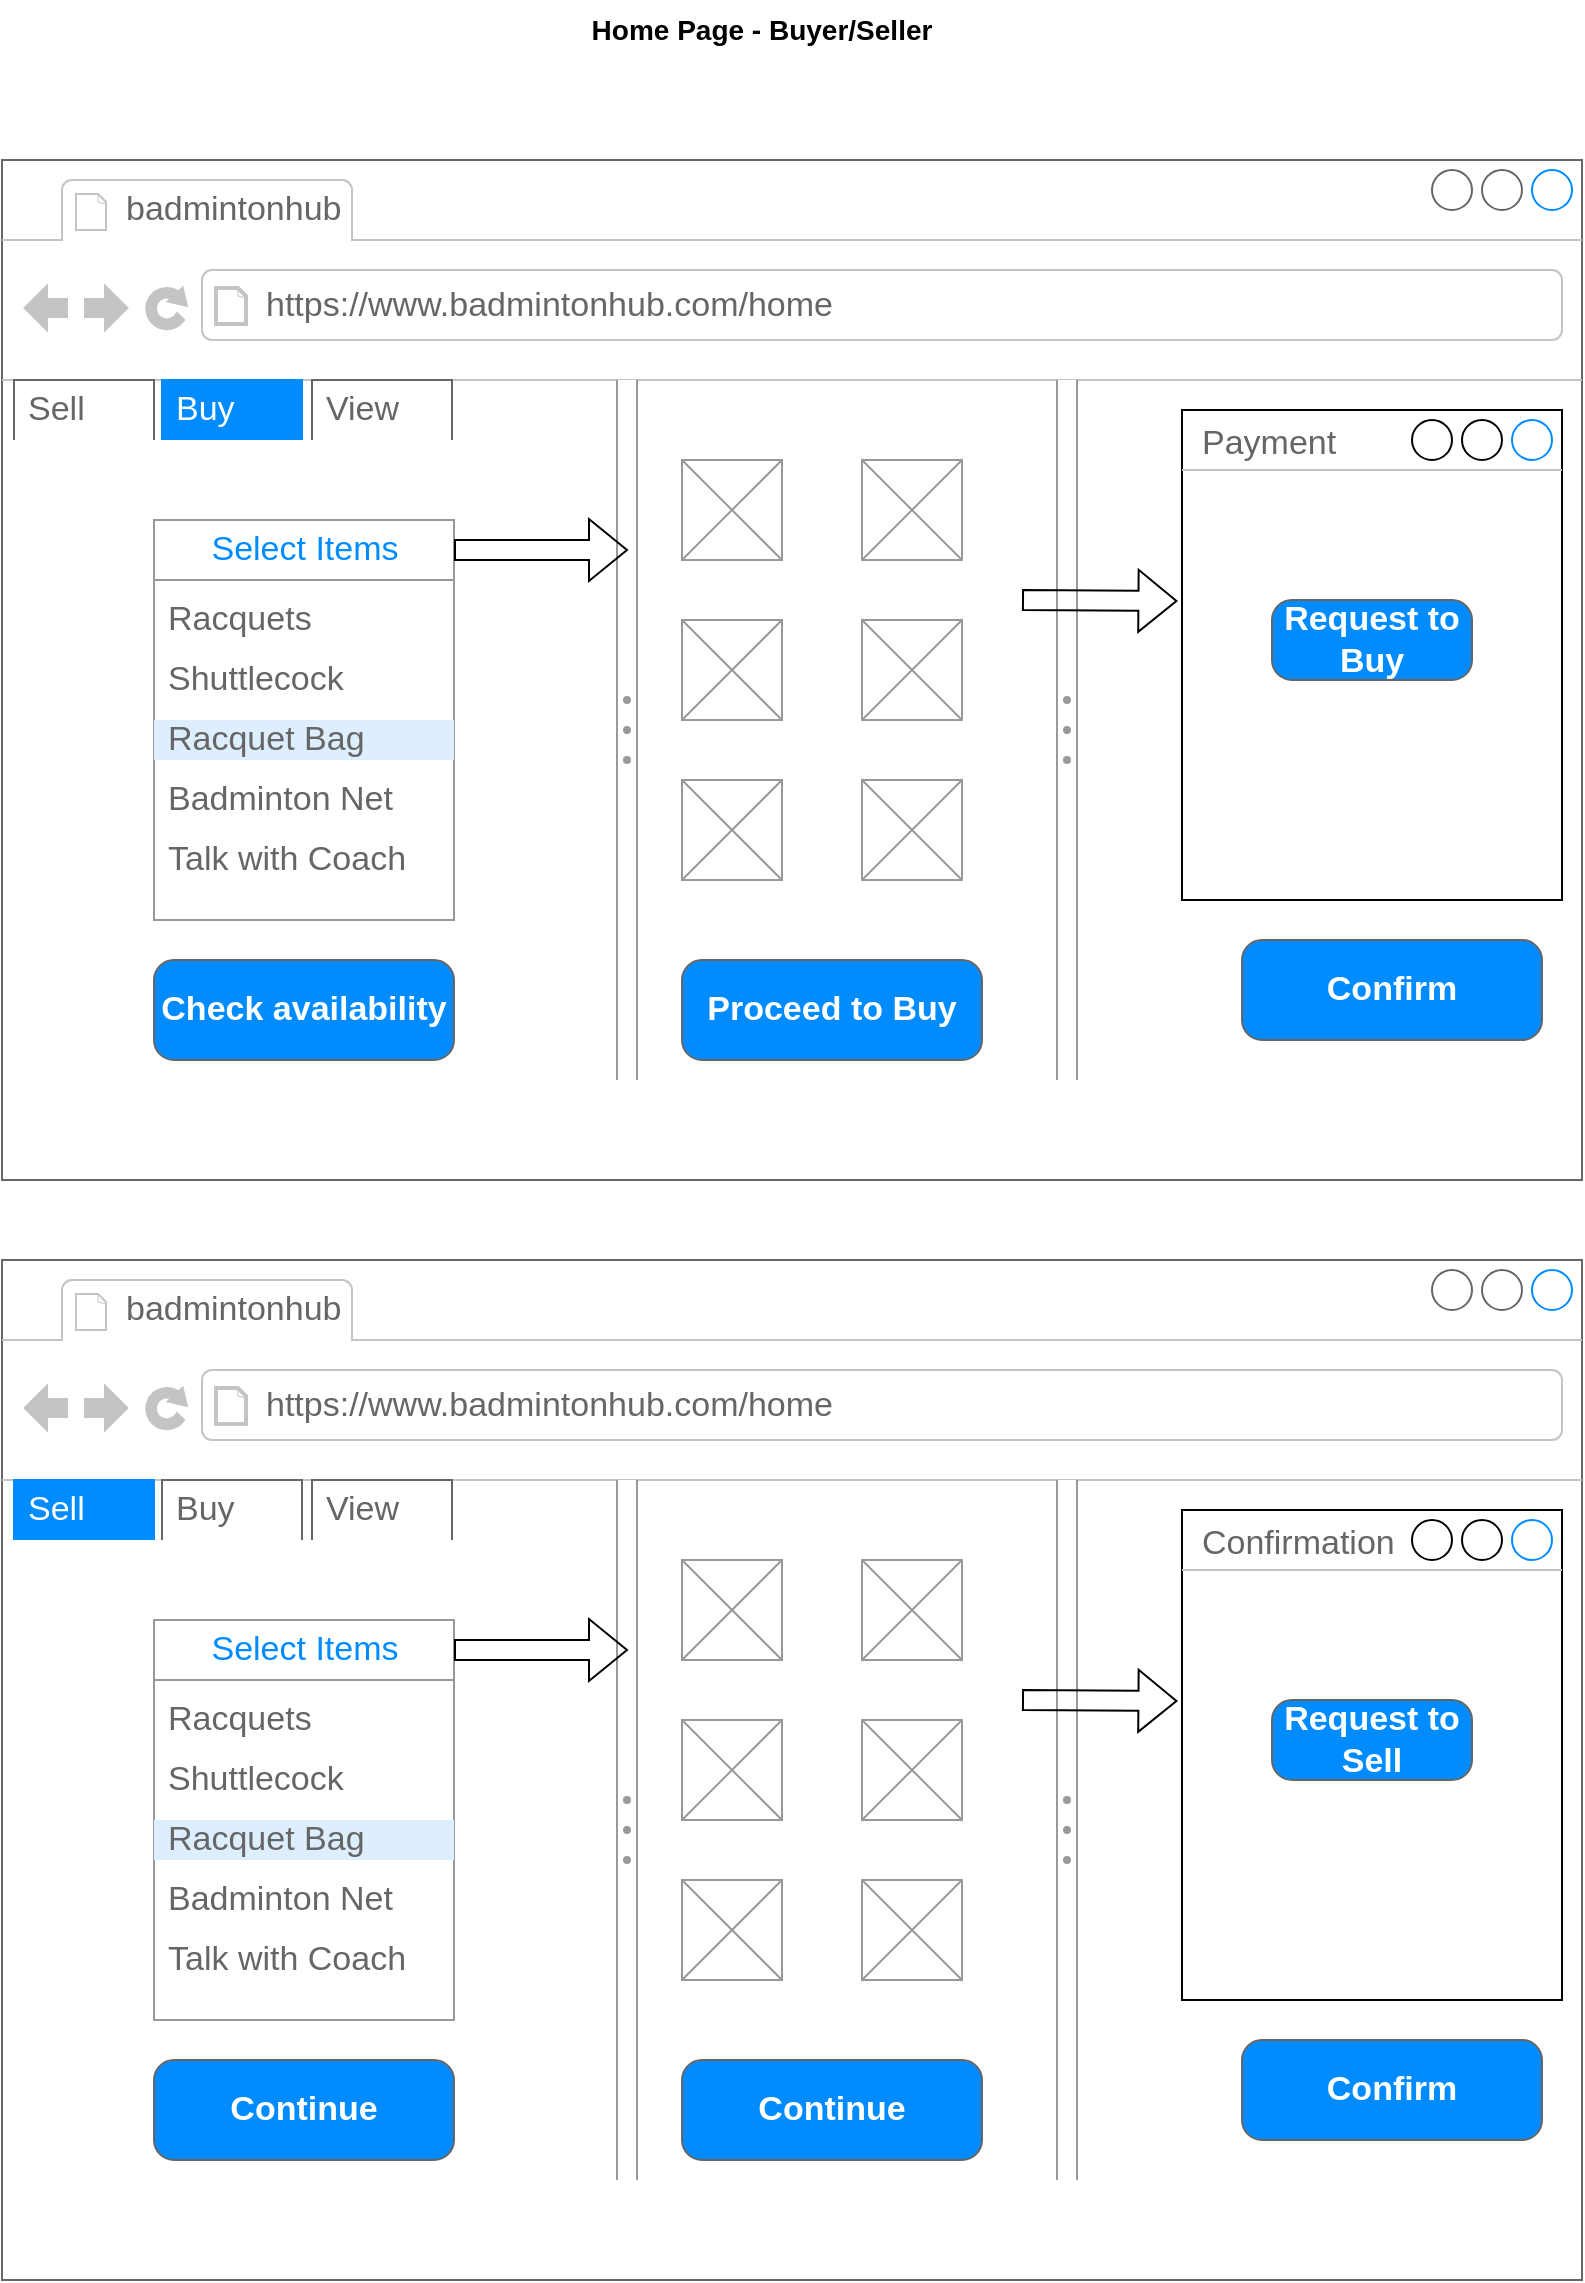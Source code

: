 <mxfile version="16.6.4" type="github">
  <diagram id="JXjJM4V6-0l3QLkHdt1O" name="Page-1">
    <mxGraphModel dx="1043" dy="537" grid="1" gridSize="10" guides="1" tooltips="1" connect="1" arrows="1" fold="1" page="1" pageScale="1" pageWidth="850" pageHeight="1100" math="0" shadow="0">
      <root>
        <mxCell id="0" />
        <mxCell id="1" parent="0" />
        <mxCell id="2xAtY265kL3GdkyfYf-X-1" value="" style="strokeWidth=1;shadow=0;dashed=0;align=center;html=1;shape=mxgraph.mockup.containers.browserWindow;rSize=0;strokeColor=#666666;strokeColor2=#008cff;strokeColor3=#c4c4c4;mainText=,;recursiveResize=0;" vertex="1" parent="1">
          <mxGeometry x="20" y="110" width="790" height="510" as="geometry" />
        </mxCell>
        <mxCell id="2xAtY265kL3GdkyfYf-X-2" value="badmintonhub" style="strokeWidth=1;shadow=0;dashed=0;align=center;html=1;shape=mxgraph.mockup.containers.anchor;fontSize=17;fontColor=#666666;align=left;" vertex="1" parent="2xAtY265kL3GdkyfYf-X-1">
          <mxGeometry x="60" y="12" width="110" height="26" as="geometry" />
        </mxCell>
        <mxCell id="2xAtY265kL3GdkyfYf-X-3" value="https://www.badmintonhub.com/home" style="strokeWidth=1;shadow=0;dashed=0;align=center;html=1;shape=mxgraph.mockup.containers.anchor;rSize=0;fontSize=17;fontColor=#666666;align=left;" vertex="1" parent="2xAtY265kL3GdkyfYf-X-1">
          <mxGeometry x="130" y="60" width="250" height="26" as="geometry" />
        </mxCell>
        <mxCell id="2xAtY265kL3GdkyfYf-X-13" value="Check availability" style="strokeWidth=1;shadow=0;dashed=0;align=center;html=1;shape=mxgraph.mockup.buttons.button;strokeColor=#666666;fontColor=#ffffff;mainText=;buttonStyle=round;fontSize=17;fontStyle=1;fillColor=#008cff;whiteSpace=wrap;" vertex="1" parent="2xAtY265kL3GdkyfYf-X-1">
          <mxGeometry x="76" y="400" width="150" height="50" as="geometry" />
        </mxCell>
        <mxCell id="2xAtY265kL3GdkyfYf-X-14" value="" style="verticalLabelPosition=bottom;shadow=0;dashed=0;align=center;html=1;verticalAlign=top;strokeWidth=1;shape=mxgraph.mockup.forms.splitter;strokeColor=#999999;direction=north;fontSize=14;" vertex="1" parent="2xAtY265kL3GdkyfYf-X-1">
          <mxGeometry x="310" y="110" width="5" height="350" as="geometry" />
        </mxCell>
        <mxCell id="2xAtY265kL3GdkyfYf-X-15" value="Sell" style="strokeWidth=1;shadow=0;dashed=0;align=center;html=1;shape=mxgraph.mockup.forms.uRect;fontSize=17;fontColor=#666666;align=left;spacingLeft=5;strokeColor=#666666;" vertex="1" parent="2xAtY265kL3GdkyfYf-X-1">
          <mxGeometry x="6" y="110" width="70" height="30" as="geometry" />
        </mxCell>
        <mxCell id="2xAtY265kL3GdkyfYf-X-16" value="Buy" style="strokeWidth=1;shadow=0;dashed=0;align=center;html=1;shape=mxgraph.mockup.forms.uRect;fontSize=17;fontColor=#ffffff;align=left;spacingLeft=5;strokeColor=#008cff;fillColor=#008cff;" vertex="1" parent="2xAtY265kL3GdkyfYf-X-1">
          <mxGeometry x="80" y="110" width="70" height="30" as="geometry" />
        </mxCell>
        <mxCell id="2xAtY265kL3GdkyfYf-X-17" value="View" style="strokeWidth=1;shadow=0;dashed=0;align=center;html=1;shape=mxgraph.mockup.forms.uRect;fontSize=17;fontColor=#666666;align=left;spacingLeft=5;strokeColor=#666666;" vertex="1" parent="2xAtY265kL3GdkyfYf-X-1">
          <mxGeometry x="155" y="110" width="70" height="30" as="geometry" />
        </mxCell>
        <mxCell id="2xAtY265kL3GdkyfYf-X-5" value="" style="strokeWidth=1;shadow=0;dashed=0;align=center;html=1;shape=mxgraph.mockup.forms.rrect;rSize=0;strokeColor=#999999;fillColor=#ffffff;fontSize=14;" vertex="1" parent="2xAtY265kL3GdkyfYf-X-1">
          <mxGeometry x="76" y="180" width="150" height="200" as="geometry" />
        </mxCell>
        <mxCell id="2xAtY265kL3GdkyfYf-X-6" value="Select Items" style="strokeWidth=1;shadow=0;dashed=0;align=center;html=1;shape=mxgraph.mockup.forms.rrect;rSize=0;strokeColor=#999999;fontColor=#008cff;fontSize=17;fillColor=#ffffff;resizeWidth=1;" vertex="1" parent="2xAtY265kL3GdkyfYf-X-5">
          <mxGeometry width="150" height="30" relative="1" as="geometry" />
        </mxCell>
        <mxCell id="2xAtY265kL3GdkyfYf-X-7" value="Racquets" style="strokeWidth=1;shadow=0;dashed=0;align=center;html=1;shape=mxgraph.mockup.forms.anchor;fontSize=17;fontColor=#666666;align=left;spacingLeft=5;resizeWidth=1;" vertex="1" parent="2xAtY265kL3GdkyfYf-X-5">
          <mxGeometry width="150" height="20" relative="1" as="geometry">
            <mxPoint y="40" as="offset" />
          </mxGeometry>
        </mxCell>
        <mxCell id="2xAtY265kL3GdkyfYf-X-8" value="Shuttlecock" style="strokeWidth=1;shadow=0;dashed=0;align=center;html=1;shape=mxgraph.mockup.forms.anchor;fontSize=17;fontColor=#666666;align=left;spacingLeft=5;resizeWidth=1;" vertex="1" parent="2xAtY265kL3GdkyfYf-X-5">
          <mxGeometry width="150" height="20" relative="1" as="geometry">
            <mxPoint y="70" as="offset" />
          </mxGeometry>
        </mxCell>
        <mxCell id="2xAtY265kL3GdkyfYf-X-9" value="Racquet Bag" style="strokeWidth=1;shadow=0;dashed=0;align=center;html=1;shape=mxgraph.mockup.forms.rrect;rSize=0;fontSize=17;fontColor=#666666;align=left;spacingLeft=5;fillColor=#ddeeff;strokeColor=none;resizeWidth=1;" vertex="1" parent="2xAtY265kL3GdkyfYf-X-5">
          <mxGeometry width="150" height="20" relative="1" as="geometry">
            <mxPoint y="100" as="offset" />
          </mxGeometry>
        </mxCell>
        <mxCell id="2xAtY265kL3GdkyfYf-X-10" value="Badminton Net" style="strokeWidth=1;shadow=0;dashed=0;align=center;html=1;shape=mxgraph.mockup.forms.anchor;fontSize=17;fontColor=#666666;align=left;spacingLeft=5;resizeWidth=1;" vertex="1" parent="2xAtY265kL3GdkyfYf-X-5">
          <mxGeometry width="150" height="20" relative="1" as="geometry">
            <mxPoint y="130" as="offset" />
          </mxGeometry>
        </mxCell>
        <mxCell id="2xAtY265kL3GdkyfYf-X-11" value="Talk with Coach" style="strokeWidth=1;shadow=0;dashed=0;align=center;html=1;shape=mxgraph.mockup.forms.anchor;fontSize=17;fontColor=#666666;align=left;spacingLeft=5;resizeWidth=1;" vertex="1" parent="2xAtY265kL3GdkyfYf-X-5">
          <mxGeometry x="-5.684e-14" y="160" width="150" height="20" as="geometry" />
        </mxCell>
        <mxCell id="2xAtY265kL3GdkyfYf-X-33" value="" style="verticalLabelPosition=bottom;shadow=0;dashed=0;align=center;html=1;verticalAlign=top;strokeWidth=1;shape=mxgraph.mockup.graphics.simpleIcon;strokeColor=#999999;fontSize=14;" vertex="1" parent="2xAtY265kL3GdkyfYf-X-1">
          <mxGeometry x="340" y="150" width="50" height="50" as="geometry" />
        </mxCell>
        <mxCell id="2xAtY265kL3GdkyfYf-X-34" value="" style="verticalLabelPosition=bottom;shadow=0;dashed=0;align=center;html=1;verticalAlign=top;strokeWidth=1;shape=mxgraph.mockup.graphics.simpleIcon;strokeColor=#999999;fontSize=14;" vertex="1" parent="2xAtY265kL3GdkyfYf-X-1">
          <mxGeometry x="430" y="150" width="50" height="50" as="geometry" />
        </mxCell>
        <mxCell id="2xAtY265kL3GdkyfYf-X-35" value="" style="verticalLabelPosition=bottom;shadow=0;dashed=0;align=center;html=1;verticalAlign=top;strokeWidth=1;shape=mxgraph.mockup.graphics.simpleIcon;strokeColor=#999999;fontSize=14;" vertex="1" parent="2xAtY265kL3GdkyfYf-X-1">
          <mxGeometry x="340" y="230" width="50" height="50" as="geometry" />
        </mxCell>
        <mxCell id="2xAtY265kL3GdkyfYf-X-36" value="" style="verticalLabelPosition=bottom;shadow=0;dashed=0;align=center;html=1;verticalAlign=top;strokeWidth=1;shape=mxgraph.mockup.graphics.simpleIcon;strokeColor=#999999;fontSize=14;" vertex="1" parent="2xAtY265kL3GdkyfYf-X-1">
          <mxGeometry x="430" y="230" width="50" height="50" as="geometry" />
        </mxCell>
        <mxCell id="2xAtY265kL3GdkyfYf-X-37" value="" style="verticalLabelPosition=bottom;shadow=0;dashed=0;align=center;html=1;verticalAlign=top;strokeWidth=1;shape=mxgraph.mockup.graphics.simpleIcon;strokeColor=#999999;fontSize=14;" vertex="1" parent="2xAtY265kL3GdkyfYf-X-1">
          <mxGeometry x="340" y="310" width="50" height="50" as="geometry" />
        </mxCell>
        <mxCell id="2xAtY265kL3GdkyfYf-X-38" value="" style="verticalLabelPosition=bottom;shadow=0;dashed=0;align=center;html=1;verticalAlign=top;strokeWidth=1;shape=mxgraph.mockup.graphics.simpleIcon;strokeColor=#999999;fontSize=14;" vertex="1" parent="2xAtY265kL3GdkyfYf-X-1">
          <mxGeometry x="430" y="310" width="50" height="50" as="geometry" />
        </mxCell>
        <mxCell id="2xAtY265kL3GdkyfYf-X-39" value="" style="verticalLabelPosition=bottom;shadow=0;dashed=0;align=center;html=1;verticalAlign=top;strokeWidth=1;shape=mxgraph.mockup.forms.splitter;strokeColor=#999999;direction=north;fontSize=14;" vertex="1" parent="2xAtY265kL3GdkyfYf-X-1">
          <mxGeometry x="530" y="110" width="5" height="350" as="geometry" />
        </mxCell>
        <mxCell id="2xAtY265kL3GdkyfYf-X-40" value="Proceed to Buy" style="strokeWidth=1;shadow=0;dashed=0;align=center;html=1;shape=mxgraph.mockup.buttons.button;strokeColor=#666666;fontColor=#ffffff;mainText=;buttonStyle=round;fontSize=17;fontStyle=1;fillColor=#008cff;whiteSpace=wrap;" vertex="1" parent="2xAtY265kL3GdkyfYf-X-1">
          <mxGeometry x="340" y="400" width="150" height="50" as="geometry" />
        </mxCell>
        <mxCell id="2xAtY265kL3GdkyfYf-X-41" value="Confirm" style="strokeWidth=1;shadow=0;dashed=0;align=center;html=1;shape=mxgraph.mockup.buttons.button;strokeColor=#666666;fontColor=#ffffff;mainText=;buttonStyle=round;fontSize=17;fontStyle=1;fillColor=#008cff;whiteSpace=wrap;" vertex="1" parent="2xAtY265kL3GdkyfYf-X-1">
          <mxGeometry x="620" y="390" width="150" height="50" as="geometry" />
        </mxCell>
        <mxCell id="2xAtY265kL3GdkyfYf-X-42" value="" style="shape=flexArrow;endArrow=classic;html=1;rounded=0;fontSize=14;" edge="1" parent="2xAtY265kL3GdkyfYf-X-1" source="2xAtY265kL3GdkyfYf-X-6">
          <mxGeometry width="50" height="50" relative="1" as="geometry">
            <mxPoint x="350" y="270" as="sourcePoint" />
            <mxPoint x="313" y="195" as="targetPoint" />
          </mxGeometry>
        </mxCell>
        <mxCell id="2xAtY265kL3GdkyfYf-X-44" value="" style="shape=flexArrow;endArrow=classic;html=1;rounded=0;fontSize=14;entryX=-0.012;entryY=0.39;entryDx=0;entryDy=0;entryPerimeter=0;" edge="1" parent="2xAtY265kL3GdkyfYf-X-1" target="2xAtY265kL3GdkyfYf-X-45">
          <mxGeometry width="50" height="50" relative="1" as="geometry">
            <mxPoint x="510" y="220" as="sourcePoint" />
            <mxPoint x="597" y="220" as="targetPoint" />
          </mxGeometry>
        </mxCell>
        <mxCell id="2xAtY265kL3GdkyfYf-X-45" value="Payment" style="strokeWidth=1;shadow=0;dashed=0;align=center;html=1;shape=mxgraph.mockup.containers.window;align=left;verticalAlign=top;spacingLeft=8;strokeColor2=#008cff;strokeColor3=#c4c4c4;fontColor=#666666;mainText=;fontSize=17;labelBackgroundColor=none;" vertex="1" parent="2xAtY265kL3GdkyfYf-X-1">
          <mxGeometry x="590" y="125" width="190" height="245" as="geometry" />
        </mxCell>
        <mxCell id="2xAtY265kL3GdkyfYf-X-46" value="Request to Buy" style="strokeWidth=1;shadow=0;dashed=0;align=center;html=1;shape=mxgraph.mockup.buttons.button;strokeColor=#666666;fontColor=#ffffff;mainText=;buttonStyle=round;fontSize=17;fontStyle=1;fillColor=#008cff;whiteSpace=wrap;" vertex="1" parent="2xAtY265kL3GdkyfYf-X-1">
          <mxGeometry x="635" y="220" width="100" height="40" as="geometry" />
        </mxCell>
        <mxCell id="2xAtY265kL3GdkyfYf-X-4" value="&lt;b&gt;&lt;font style=&quot;font-size: 14px&quot;&gt;Home Page - Buyer/Seller&lt;/font&gt;&lt;/b&gt;" style="text;html=1;strokeColor=none;fillColor=none;align=center;verticalAlign=middle;whiteSpace=wrap;rounded=0;" vertex="1" parent="1">
          <mxGeometry x="300" y="30" width="200" height="30" as="geometry" />
        </mxCell>
        <mxCell id="2xAtY265kL3GdkyfYf-X-47" value="" style="strokeWidth=1;shadow=0;dashed=0;align=center;html=1;shape=mxgraph.mockup.containers.browserWindow;rSize=0;strokeColor=#666666;strokeColor2=#008cff;strokeColor3=#c4c4c4;mainText=,;recursiveResize=0;" vertex="1" parent="1">
          <mxGeometry x="20" y="660" width="790" height="510" as="geometry" />
        </mxCell>
        <mxCell id="2xAtY265kL3GdkyfYf-X-48" value="badmintonhub" style="strokeWidth=1;shadow=0;dashed=0;align=center;html=1;shape=mxgraph.mockup.containers.anchor;fontSize=17;fontColor=#666666;align=left;" vertex="1" parent="2xAtY265kL3GdkyfYf-X-47">
          <mxGeometry x="60" y="12" width="110" height="26" as="geometry" />
        </mxCell>
        <mxCell id="2xAtY265kL3GdkyfYf-X-49" value="https://www.badmintonhub.com/home" style="strokeWidth=1;shadow=0;dashed=0;align=center;html=1;shape=mxgraph.mockup.containers.anchor;rSize=0;fontSize=17;fontColor=#666666;align=left;" vertex="1" parent="2xAtY265kL3GdkyfYf-X-47">
          <mxGeometry x="130" y="60" width="250" height="26" as="geometry" />
        </mxCell>
        <mxCell id="2xAtY265kL3GdkyfYf-X-50" value="Continue" style="strokeWidth=1;shadow=0;dashed=0;align=center;html=1;shape=mxgraph.mockup.buttons.button;strokeColor=#666666;fontColor=#ffffff;mainText=;buttonStyle=round;fontSize=17;fontStyle=1;fillColor=#008cff;whiteSpace=wrap;" vertex="1" parent="2xAtY265kL3GdkyfYf-X-47">
          <mxGeometry x="76" y="400" width="150" height="50" as="geometry" />
        </mxCell>
        <mxCell id="2xAtY265kL3GdkyfYf-X-51" value="" style="verticalLabelPosition=bottom;shadow=0;dashed=0;align=center;html=1;verticalAlign=top;strokeWidth=1;shape=mxgraph.mockup.forms.splitter;strokeColor=#999999;direction=north;fontSize=14;" vertex="1" parent="2xAtY265kL3GdkyfYf-X-47">
          <mxGeometry x="310" y="110" width="5" height="350" as="geometry" />
        </mxCell>
        <mxCell id="2xAtY265kL3GdkyfYf-X-54" value="View" style="strokeWidth=1;shadow=0;dashed=0;align=center;html=1;shape=mxgraph.mockup.forms.uRect;fontSize=17;fontColor=#666666;align=left;spacingLeft=5;strokeColor=#666666;" vertex="1" parent="2xAtY265kL3GdkyfYf-X-47">
          <mxGeometry x="155" y="110" width="70" height="30" as="geometry" />
        </mxCell>
        <mxCell id="2xAtY265kL3GdkyfYf-X-55" value="" style="strokeWidth=1;shadow=0;dashed=0;align=center;html=1;shape=mxgraph.mockup.forms.rrect;rSize=0;strokeColor=#999999;fillColor=#ffffff;fontSize=14;" vertex="1" parent="2xAtY265kL3GdkyfYf-X-47">
          <mxGeometry x="76" y="180" width="150" height="200" as="geometry" />
        </mxCell>
        <mxCell id="2xAtY265kL3GdkyfYf-X-56" value="Select Items" style="strokeWidth=1;shadow=0;dashed=0;align=center;html=1;shape=mxgraph.mockup.forms.rrect;rSize=0;strokeColor=#999999;fontColor=#008cff;fontSize=17;fillColor=#ffffff;resizeWidth=1;" vertex="1" parent="2xAtY265kL3GdkyfYf-X-55">
          <mxGeometry width="150" height="30" relative="1" as="geometry" />
        </mxCell>
        <mxCell id="2xAtY265kL3GdkyfYf-X-57" value="Racquets" style="strokeWidth=1;shadow=0;dashed=0;align=center;html=1;shape=mxgraph.mockup.forms.anchor;fontSize=17;fontColor=#666666;align=left;spacingLeft=5;resizeWidth=1;" vertex="1" parent="2xAtY265kL3GdkyfYf-X-55">
          <mxGeometry width="150" height="20" relative="1" as="geometry">
            <mxPoint y="40" as="offset" />
          </mxGeometry>
        </mxCell>
        <mxCell id="2xAtY265kL3GdkyfYf-X-58" value="Shuttlecock" style="strokeWidth=1;shadow=0;dashed=0;align=center;html=1;shape=mxgraph.mockup.forms.anchor;fontSize=17;fontColor=#666666;align=left;spacingLeft=5;resizeWidth=1;" vertex="1" parent="2xAtY265kL3GdkyfYf-X-55">
          <mxGeometry width="150" height="20" relative="1" as="geometry">
            <mxPoint y="70" as="offset" />
          </mxGeometry>
        </mxCell>
        <mxCell id="2xAtY265kL3GdkyfYf-X-59" value="Racquet Bag" style="strokeWidth=1;shadow=0;dashed=0;align=center;html=1;shape=mxgraph.mockup.forms.rrect;rSize=0;fontSize=17;fontColor=#666666;align=left;spacingLeft=5;fillColor=#ddeeff;strokeColor=none;resizeWidth=1;" vertex="1" parent="2xAtY265kL3GdkyfYf-X-55">
          <mxGeometry width="150" height="20" relative="1" as="geometry">
            <mxPoint y="100" as="offset" />
          </mxGeometry>
        </mxCell>
        <mxCell id="2xAtY265kL3GdkyfYf-X-60" value="Badminton Net" style="strokeWidth=1;shadow=0;dashed=0;align=center;html=1;shape=mxgraph.mockup.forms.anchor;fontSize=17;fontColor=#666666;align=left;spacingLeft=5;resizeWidth=1;" vertex="1" parent="2xAtY265kL3GdkyfYf-X-55">
          <mxGeometry width="150" height="20" relative="1" as="geometry">
            <mxPoint y="130" as="offset" />
          </mxGeometry>
        </mxCell>
        <mxCell id="2xAtY265kL3GdkyfYf-X-61" value="Talk with Coach" style="strokeWidth=1;shadow=0;dashed=0;align=center;html=1;shape=mxgraph.mockup.forms.anchor;fontSize=17;fontColor=#666666;align=left;spacingLeft=5;resizeWidth=1;" vertex="1" parent="2xAtY265kL3GdkyfYf-X-55">
          <mxGeometry x="-5.684e-14" y="160" width="150" height="20" as="geometry" />
        </mxCell>
        <mxCell id="2xAtY265kL3GdkyfYf-X-62" value="" style="verticalLabelPosition=bottom;shadow=0;dashed=0;align=center;html=1;verticalAlign=top;strokeWidth=1;shape=mxgraph.mockup.graphics.simpleIcon;strokeColor=#999999;fontSize=14;" vertex="1" parent="2xAtY265kL3GdkyfYf-X-47">
          <mxGeometry x="340" y="150" width="50" height="50" as="geometry" />
        </mxCell>
        <mxCell id="2xAtY265kL3GdkyfYf-X-63" value="" style="verticalLabelPosition=bottom;shadow=0;dashed=0;align=center;html=1;verticalAlign=top;strokeWidth=1;shape=mxgraph.mockup.graphics.simpleIcon;strokeColor=#999999;fontSize=14;" vertex="1" parent="2xAtY265kL3GdkyfYf-X-47">
          <mxGeometry x="430" y="150" width="50" height="50" as="geometry" />
        </mxCell>
        <mxCell id="2xAtY265kL3GdkyfYf-X-64" value="" style="verticalLabelPosition=bottom;shadow=0;dashed=0;align=center;html=1;verticalAlign=top;strokeWidth=1;shape=mxgraph.mockup.graphics.simpleIcon;strokeColor=#999999;fontSize=14;" vertex="1" parent="2xAtY265kL3GdkyfYf-X-47">
          <mxGeometry x="340" y="230" width="50" height="50" as="geometry" />
        </mxCell>
        <mxCell id="2xAtY265kL3GdkyfYf-X-65" value="" style="verticalLabelPosition=bottom;shadow=0;dashed=0;align=center;html=1;verticalAlign=top;strokeWidth=1;shape=mxgraph.mockup.graphics.simpleIcon;strokeColor=#999999;fontSize=14;" vertex="1" parent="2xAtY265kL3GdkyfYf-X-47">
          <mxGeometry x="430" y="230" width="50" height="50" as="geometry" />
        </mxCell>
        <mxCell id="2xAtY265kL3GdkyfYf-X-66" value="" style="verticalLabelPosition=bottom;shadow=0;dashed=0;align=center;html=1;verticalAlign=top;strokeWidth=1;shape=mxgraph.mockup.graphics.simpleIcon;strokeColor=#999999;fontSize=14;" vertex="1" parent="2xAtY265kL3GdkyfYf-X-47">
          <mxGeometry x="340" y="310" width="50" height="50" as="geometry" />
        </mxCell>
        <mxCell id="2xAtY265kL3GdkyfYf-X-67" value="" style="verticalLabelPosition=bottom;shadow=0;dashed=0;align=center;html=1;verticalAlign=top;strokeWidth=1;shape=mxgraph.mockup.graphics.simpleIcon;strokeColor=#999999;fontSize=14;" vertex="1" parent="2xAtY265kL3GdkyfYf-X-47">
          <mxGeometry x="430" y="310" width="50" height="50" as="geometry" />
        </mxCell>
        <mxCell id="2xAtY265kL3GdkyfYf-X-68" value="" style="verticalLabelPosition=bottom;shadow=0;dashed=0;align=center;html=1;verticalAlign=top;strokeWidth=1;shape=mxgraph.mockup.forms.splitter;strokeColor=#999999;direction=north;fontSize=14;" vertex="1" parent="2xAtY265kL3GdkyfYf-X-47">
          <mxGeometry x="530" y="110" width="5" height="350" as="geometry" />
        </mxCell>
        <mxCell id="2xAtY265kL3GdkyfYf-X-69" value="Continue" style="strokeWidth=1;shadow=0;dashed=0;align=center;html=1;shape=mxgraph.mockup.buttons.button;strokeColor=#666666;fontColor=#ffffff;mainText=;buttonStyle=round;fontSize=17;fontStyle=1;fillColor=#008cff;whiteSpace=wrap;" vertex="1" parent="2xAtY265kL3GdkyfYf-X-47">
          <mxGeometry x="340" y="400" width="150" height="50" as="geometry" />
        </mxCell>
        <mxCell id="2xAtY265kL3GdkyfYf-X-70" value="Confirm" style="strokeWidth=1;shadow=0;dashed=0;align=center;html=1;shape=mxgraph.mockup.buttons.button;strokeColor=#666666;fontColor=#ffffff;mainText=;buttonStyle=round;fontSize=17;fontStyle=1;fillColor=#008cff;whiteSpace=wrap;" vertex="1" parent="2xAtY265kL3GdkyfYf-X-47">
          <mxGeometry x="620" y="390" width="150" height="50" as="geometry" />
        </mxCell>
        <mxCell id="2xAtY265kL3GdkyfYf-X-71" value="" style="shape=flexArrow;endArrow=classic;html=1;rounded=0;fontSize=14;" edge="1" parent="2xAtY265kL3GdkyfYf-X-47" source="2xAtY265kL3GdkyfYf-X-56">
          <mxGeometry width="50" height="50" relative="1" as="geometry">
            <mxPoint x="350" y="270" as="sourcePoint" />
            <mxPoint x="313" y="195" as="targetPoint" />
          </mxGeometry>
        </mxCell>
        <mxCell id="2xAtY265kL3GdkyfYf-X-72" value="" style="shape=flexArrow;endArrow=classic;html=1;rounded=0;fontSize=14;entryX=-0.012;entryY=0.39;entryDx=0;entryDy=0;entryPerimeter=0;" edge="1" parent="2xAtY265kL3GdkyfYf-X-47" target="2xAtY265kL3GdkyfYf-X-73">
          <mxGeometry width="50" height="50" relative="1" as="geometry">
            <mxPoint x="510" y="220" as="sourcePoint" />
            <mxPoint x="597" y="220" as="targetPoint" />
          </mxGeometry>
        </mxCell>
        <mxCell id="2xAtY265kL3GdkyfYf-X-73" value="Confirmation" style="strokeWidth=1;shadow=0;dashed=0;align=center;html=1;shape=mxgraph.mockup.containers.window;align=left;verticalAlign=top;spacingLeft=8;strokeColor2=#008cff;strokeColor3=#c4c4c4;fontColor=#666666;mainText=;fontSize=17;labelBackgroundColor=none;" vertex="1" parent="2xAtY265kL3GdkyfYf-X-47">
          <mxGeometry x="590" y="125" width="190" height="245" as="geometry" />
        </mxCell>
        <mxCell id="2xAtY265kL3GdkyfYf-X-74" value="Request to Sell" style="strokeWidth=1;shadow=0;dashed=0;align=center;html=1;shape=mxgraph.mockup.buttons.button;strokeColor=#666666;fontColor=#ffffff;mainText=;buttonStyle=round;fontSize=17;fontStyle=1;fillColor=#008cff;whiteSpace=wrap;" vertex="1" parent="2xAtY265kL3GdkyfYf-X-47">
          <mxGeometry x="635" y="220" width="100" height="40" as="geometry" />
        </mxCell>
        <mxCell id="2xAtY265kL3GdkyfYf-X-102" value="Sell" style="strokeWidth=1;shadow=0;dashed=0;align=center;html=1;shape=mxgraph.mockup.forms.uRect;fontSize=17;fontColor=#ffffff;align=left;spacingLeft=5;strokeColor=#008cff;fillColor=#008cff;" vertex="1" parent="2xAtY265kL3GdkyfYf-X-47">
          <mxGeometry x="6" y="110" width="70" height="30" as="geometry" />
        </mxCell>
        <mxCell id="2xAtY265kL3GdkyfYf-X-130" value="Buy" style="strokeWidth=1;shadow=0;dashed=0;align=center;html=1;shape=mxgraph.mockup.forms.uRect;fontSize=17;fontColor=#666666;align=left;spacingLeft=5;strokeColor=#666666;" vertex="1" parent="2xAtY265kL3GdkyfYf-X-47">
          <mxGeometry x="80" y="110" width="70" height="30" as="geometry" />
        </mxCell>
      </root>
    </mxGraphModel>
  </diagram>
</mxfile>

